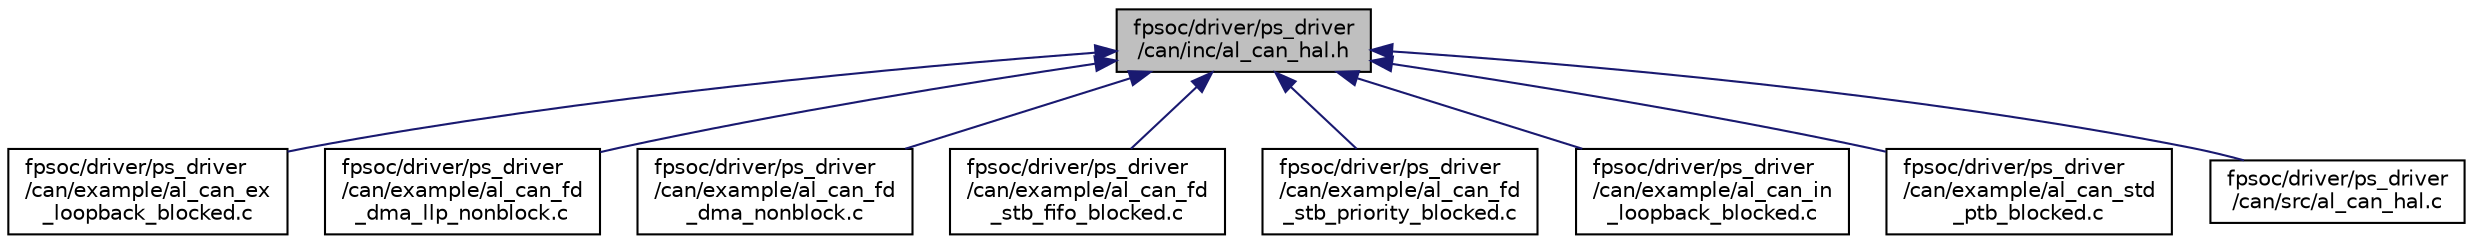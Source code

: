 digraph "fpsoc/driver/ps_driver/can/inc/al_can_hal.h"
{
  edge [fontname="Helvetica",fontsize="10",labelfontname="Helvetica",labelfontsize="10"];
  node [fontname="Helvetica",fontsize="10",shape=record];
  Node5 [label="fpsoc/driver/ps_driver\l/can/inc/al_can_hal.h",height=0.2,width=0.4,color="black", fillcolor="grey75", style="filled", fontcolor="black"];
  Node5 -> Node6 [dir="back",color="midnightblue",fontsize="10",style="solid",fontname="Helvetica"];
  Node6 [label="fpsoc/driver/ps_driver\l/can/example/al_can_ex\l_loopback_blocked.c",height=0.2,width=0.4,color="black", fillcolor="white", style="filled",URL="$al__can__ex__loopback__blocked_8c.html"];
  Node5 -> Node7 [dir="back",color="midnightblue",fontsize="10",style="solid",fontname="Helvetica"];
  Node7 [label="fpsoc/driver/ps_driver\l/can/example/al_can_fd\l_dma_llp_nonblock.c",height=0.2,width=0.4,color="black", fillcolor="white", style="filled",URL="$al__can__fd__dma__llp__nonblock_8c.html"];
  Node5 -> Node8 [dir="back",color="midnightblue",fontsize="10",style="solid",fontname="Helvetica"];
  Node8 [label="fpsoc/driver/ps_driver\l/can/example/al_can_fd\l_dma_nonblock.c",height=0.2,width=0.4,color="black", fillcolor="white", style="filled",URL="$al__can__fd__dma__nonblock_8c.html"];
  Node5 -> Node9 [dir="back",color="midnightblue",fontsize="10",style="solid",fontname="Helvetica"];
  Node9 [label="fpsoc/driver/ps_driver\l/can/example/al_can_fd\l_stb_fifo_blocked.c",height=0.2,width=0.4,color="black", fillcolor="white", style="filled",URL="$al__can__fd__stb__fifo__blocked_8c.html"];
  Node5 -> Node10 [dir="back",color="midnightblue",fontsize="10",style="solid",fontname="Helvetica"];
  Node10 [label="fpsoc/driver/ps_driver\l/can/example/al_can_fd\l_stb_priority_blocked.c",height=0.2,width=0.4,color="black", fillcolor="white", style="filled",URL="$al__can__fd__stb__priority__blocked_8c.html"];
  Node5 -> Node11 [dir="back",color="midnightblue",fontsize="10",style="solid",fontname="Helvetica"];
  Node11 [label="fpsoc/driver/ps_driver\l/can/example/al_can_in\l_loopback_blocked.c",height=0.2,width=0.4,color="black", fillcolor="white", style="filled",URL="$al__can__in__loopback__blocked_8c.html"];
  Node5 -> Node12 [dir="back",color="midnightblue",fontsize="10",style="solid",fontname="Helvetica"];
  Node12 [label="fpsoc/driver/ps_driver\l/can/example/al_can_std\l_ptb_blocked.c",height=0.2,width=0.4,color="black", fillcolor="white", style="filled",URL="$al__can__std__ptb__blocked_8c.html"];
  Node5 -> Node13 [dir="back",color="midnightblue",fontsize="10",style="solid",fontname="Helvetica"];
  Node13 [label="fpsoc/driver/ps_driver\l/can/src/al_can_hal.c",height=0.2,width=0.4,color="black", fillcolor="white", style="filled",URL="$al__can__hal_8c.html"];
}
